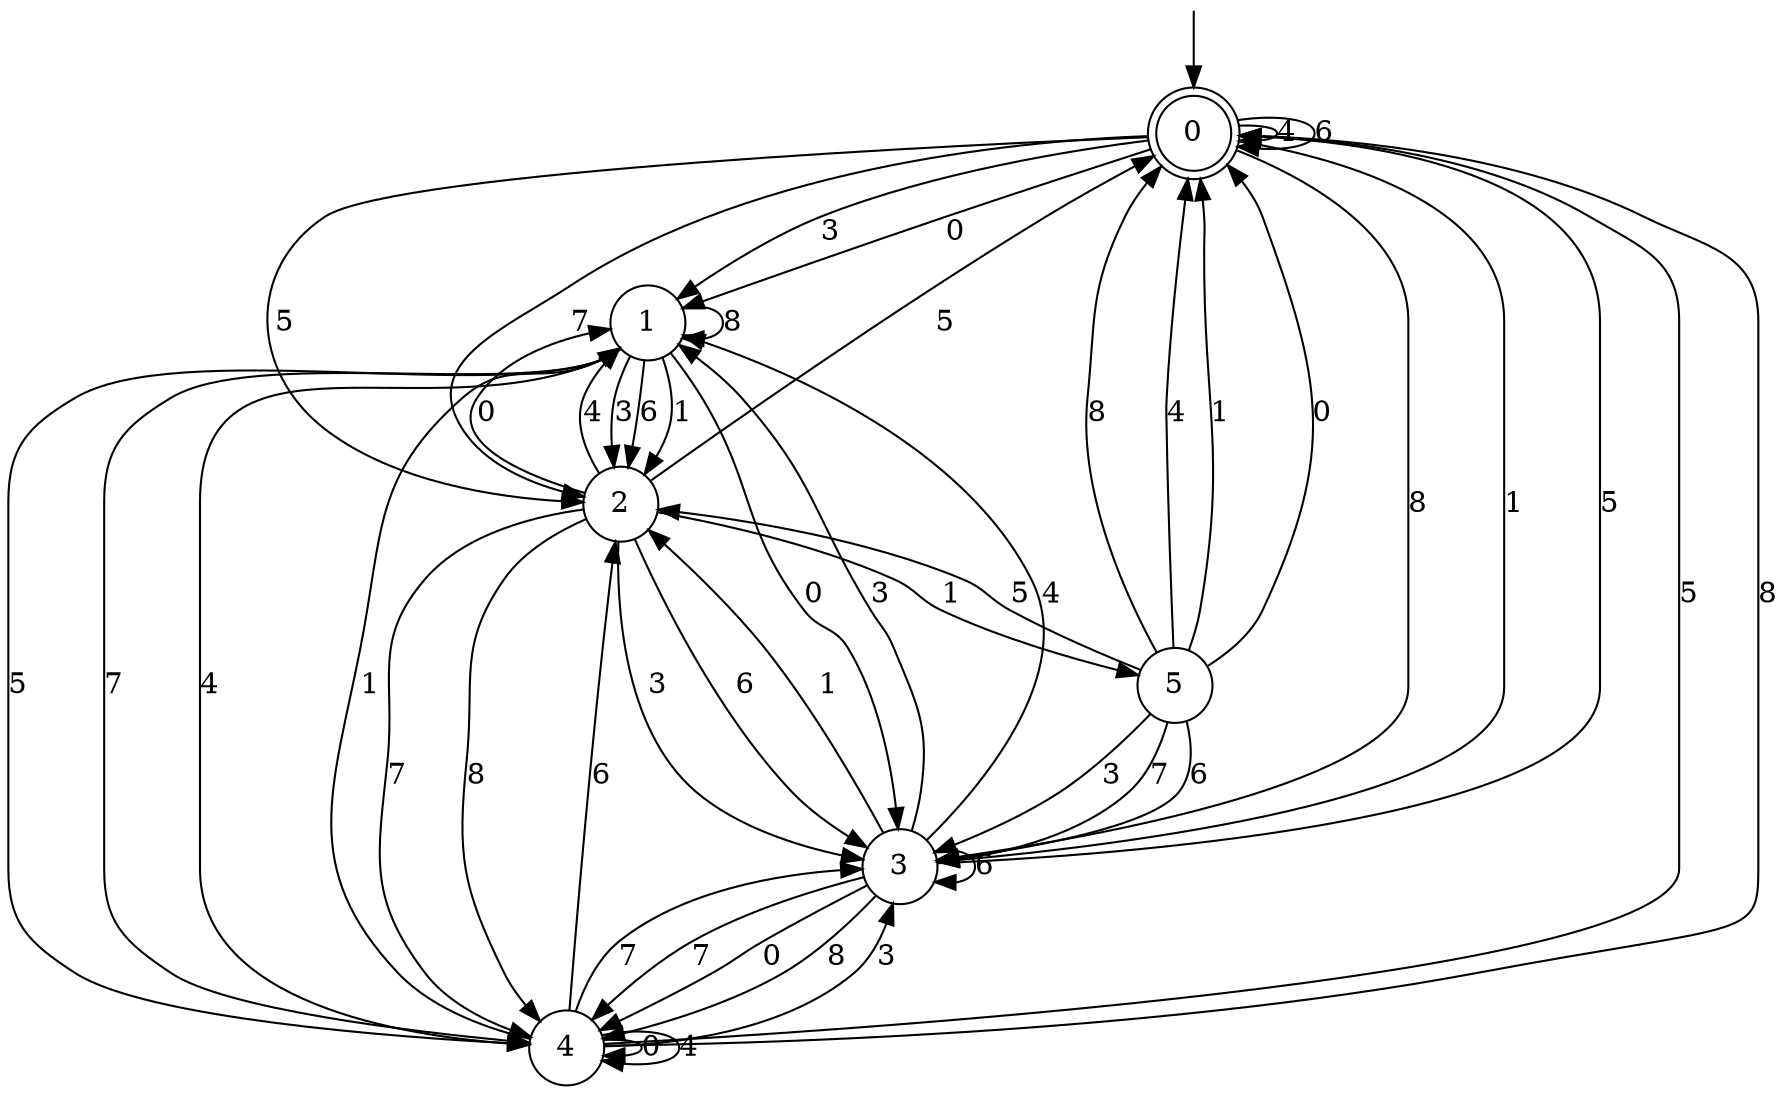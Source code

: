 digraph g {

	s0 [shape="doublecircle" label="0"];
	s1 [shape="circle" label="1"];
	s2 [shape="circle" label="2"];
	s3 [shape="circle" label="3"];
	s4 [shape="circle" label="4"];
	s5 [shape="circle" label="5"];
	s0 -> s1 [label="3"];
	s0 -> s2 [label="5"];
	s0 -> s2 [label="7"];
	s0 -> s1 [label="0"];
	s0 -> s3 [label="8"];
	s0 -> s0 [label="4"];
	s0 -> s0 [label="6"];
	s0 -> s3 [label="1"];
	s1 -> s2 [label="3"];
	s1 -> s4 [label="5"];
	s1 -> s4 [label="7"];
	s1 -> s3 [label="0"];
	s1 -> s1 [label="8"];
	s1 -> s4 [label="4"];
	s1 -> s2 [label="6"];
	s1 -> s2 [label="1"];
	s2 -> s3 [label="3"];
	s2 -> s0 [label="5"];
	s2 -> s4 [label="7"];
	s2 -> s1 [label="0"];
	s2 -> s4 [label="8"];
	s2 -> s1 [label="4"];
	s2 -> s3 [label="6"];
	s2 -> s5 [label="1"];
	s3 -> s1 [label="3"];
	s3 -> s0 [label="5"];
	s3 -> s4 [label="7"];
	s3 -> s4 [label="0"];
	s3 -> s4 [label="8"];
	s3 -> s1 [label="4"];
	s3 -> s3 [label="6"];
	s3 -> s2 [label="1"];
	s4 -> s3 [label="3"];
	s4 -> s0 [label="5"];
	s4 -> s3 [label="7"];
	s4 -> s4 [label="0"];
	s4 -> s0 [label="8"];
	s4 -> s4 [label="4"];
	s4 -> s2 [label="6"];
	s4 -> s1 [label="1"];
	s5 -> s3 [label="3"];
	s5 -> s2 [label="5"];
	s5 -> s3 [label="7"];
	s5 -> s0 [label="0"];
	s5 -> s0 [label="8"];
	s5 -> s0 [label="4"];
	s5 -> s3 [label="6"];
	s5 -> s0 [label="1"];

__start0 [label="" shape="none" width="0" height="0"];
__start0 -> s0;

}
